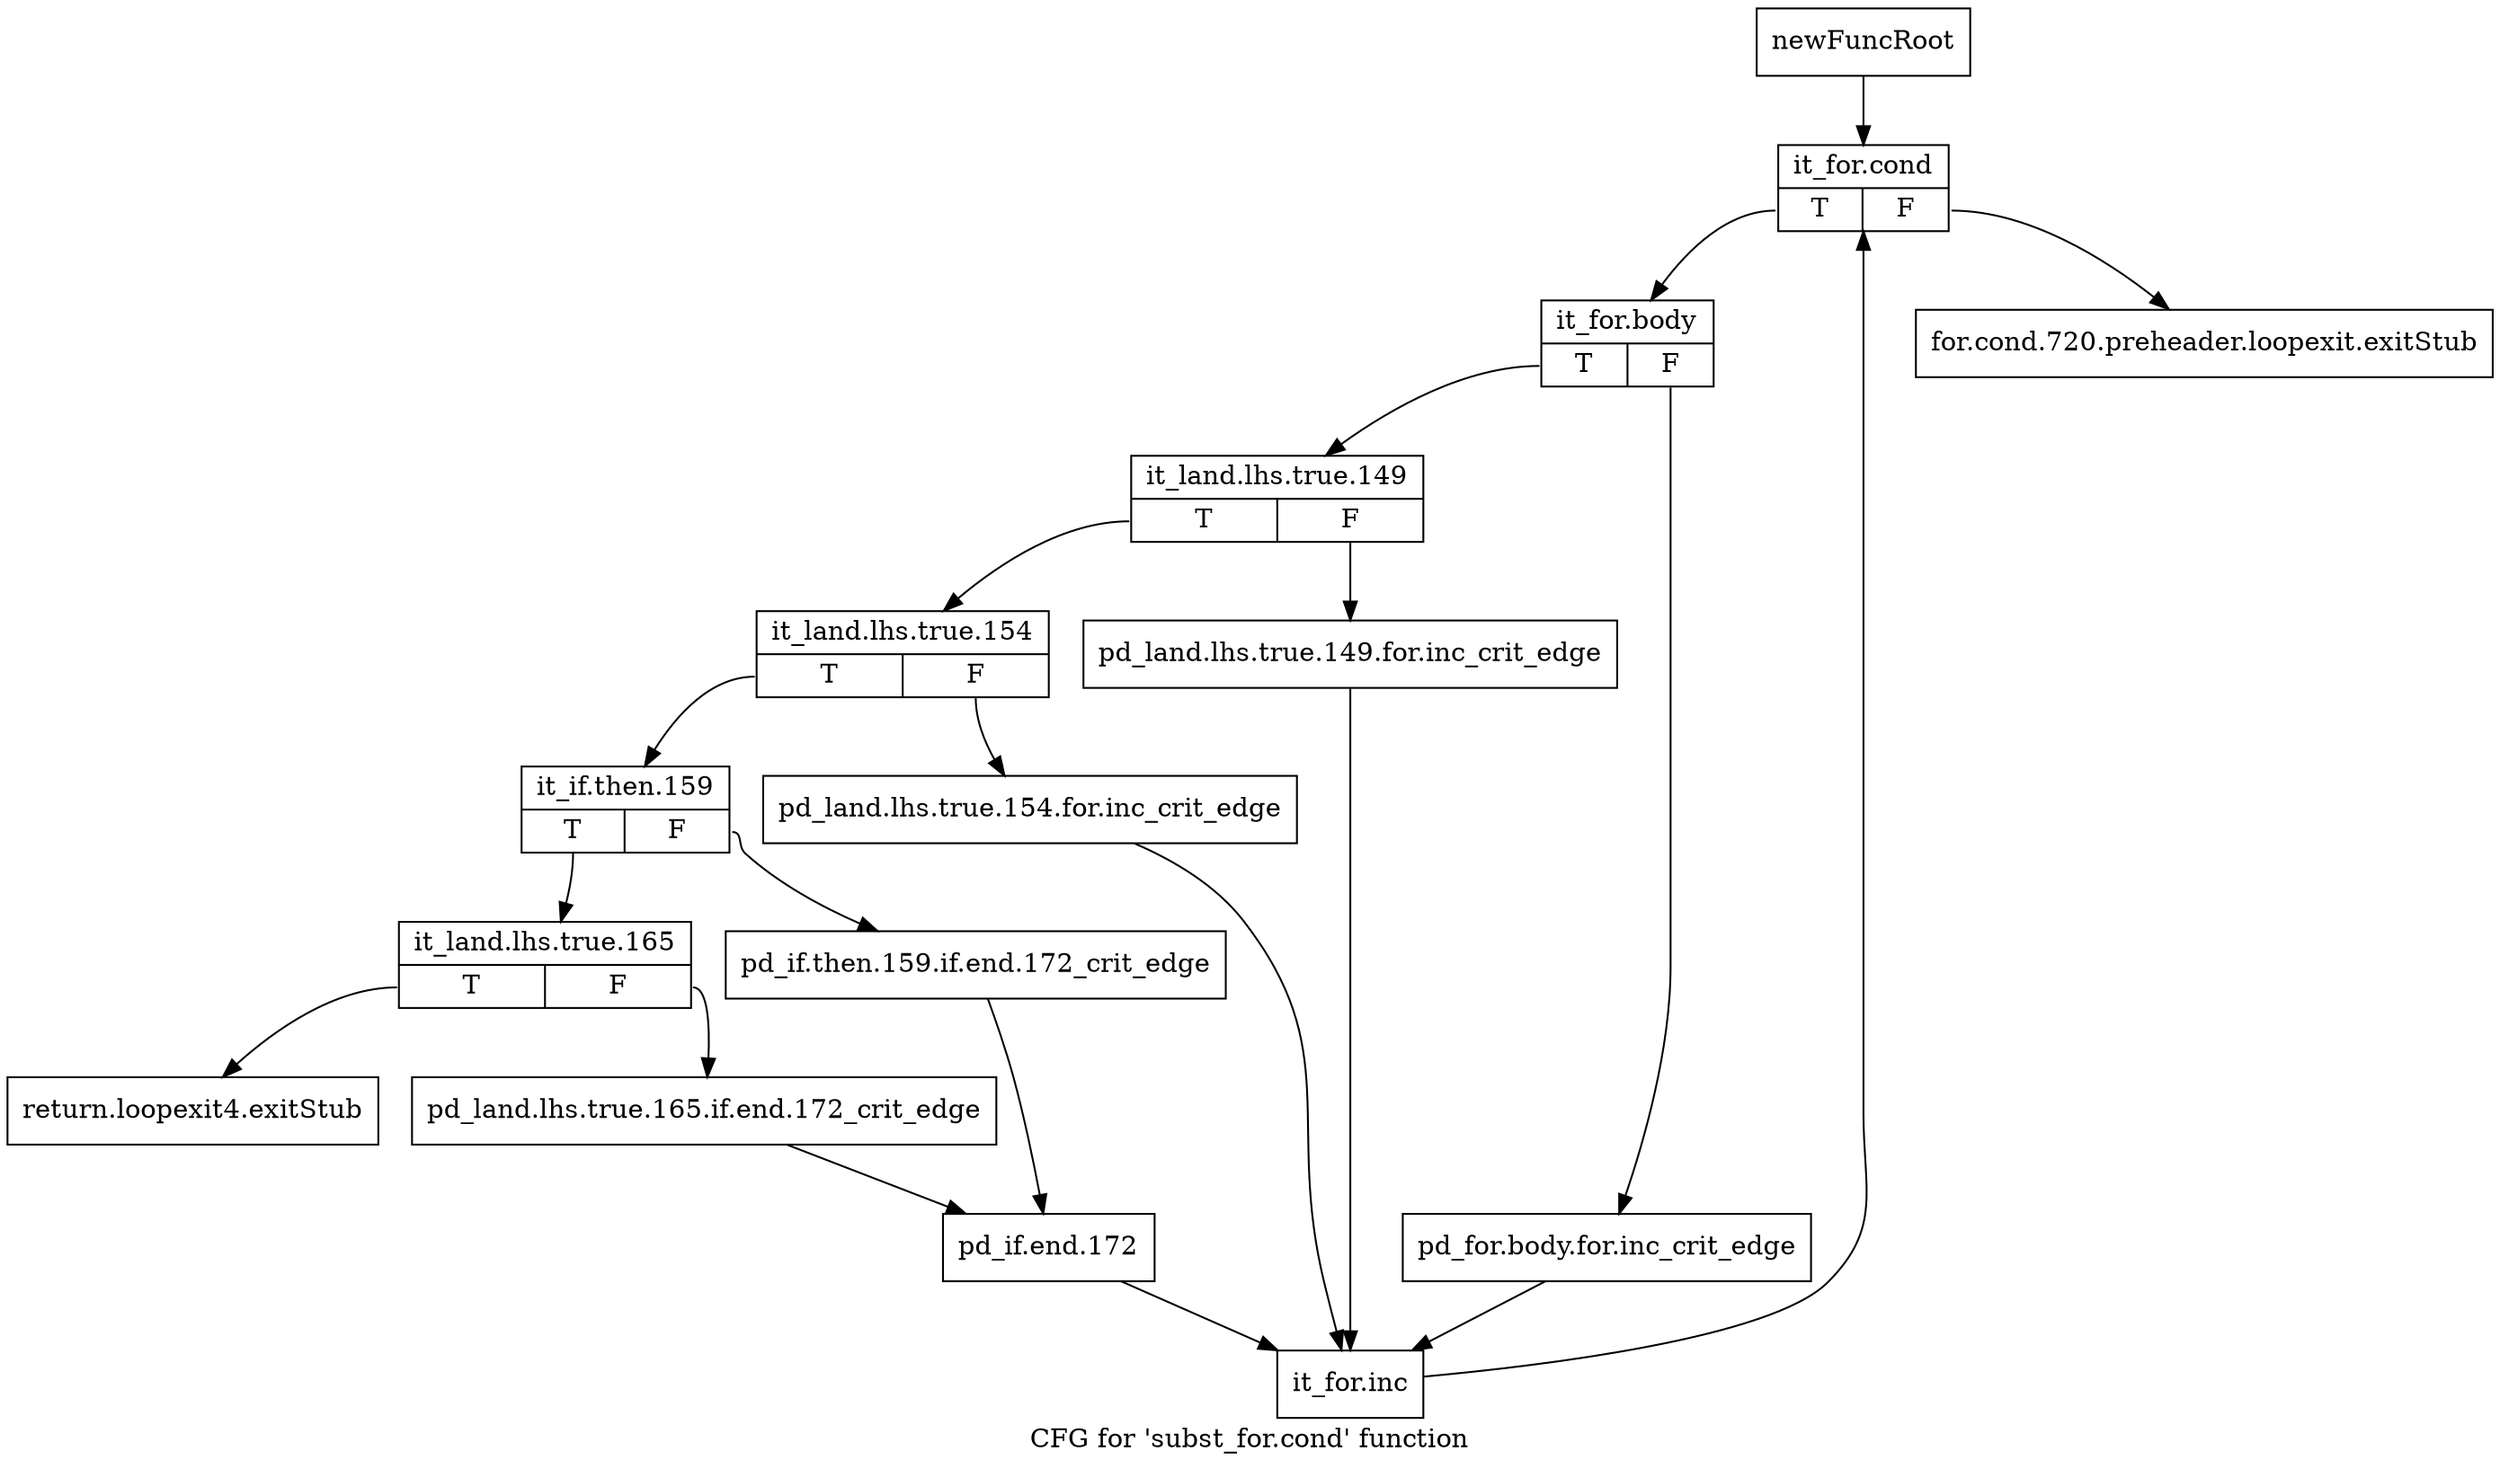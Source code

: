 digraph "CFG for 'subst_for.cond' function" {
	label="CFG for 'subst_for.cond' function";

	Node0xa6211e0 [shape=record,label="{newFuncRoot}"];
	Node0xa6211e0 -> Node0xa6212d0;
	Node0xa621230 [shape=record,label="{for.cond.720.preheader.loopexit.exitStub}"];
	Node0xa621280 [shape=record,label="{return.loopexit4.exitStub}"];
	Node0xa6212d0 [shape=record,label="{it_for.cond|{<s0>T|<s1>F}}"];
	Node0xa6212d0:s0 -> Node0xa621320;
	Node0xa6212d0:s1 -> Node0xa621230;
	Node0xa621320 [shape=record,label="{it_for.body|{<s0>T|<s1>F}}"];
	Node0xa621320:s0 -> Node0xa6213c0;
	Node0xa621320:s1 -> Node0xa621370;
	Node0xa621370 [shape=record,label="{pd_for.body.for.inc_crit_edge}"];
	Node0xa621370 -> Node0xa621690;
	Node0xa6213c0 [shape=record,label="{it_land.lhs.true.149|{<s0>T|<s1>F}}"];
	Node0xa6213c0:s0 -> Node0xa621460;
	Node0xa6213c0:s1 -> Node0xa621410;
	Node0xa621410 [shape=record,label="{pd_land.lhs.true.149.for.inc_crit_edge}"];
	Node0xa621410 -> Node0xa621690;
	Node0xa621460 [shape=record,label="{it_land.lhs.true.154|{<s0>T|<s1>F}}"];
	Node0xa621460:s0 -> Node0xa621500;
	Node0xa621460:s1 -> Node0xa6214b0;
	Node0xa6214b0 [shape=record,label="{pd_land.lhs.true.154.for.inc_crit_edge}"];
	Node0xa6214b0 -> Node0xa621690;
	Node0xa621500 [shape=record,label="{it_if.then.159|{<s0>T|<s1>F}}"];
	Node0xa621500:s0 -> Node0xa6215a0;
	Node0xa621500:s1 -> Node0xa621550;
	Node0xa621550 [shape=record,label="{pd_if.then.159.if.end.172_crit_edge}"];
	Node0xa621550 -> Node0xa621640;
	Node0xa6215a0 [shape=record,label="{it_land.lhs.true.165|{<s0>T|<s1>F}}"];
	Node0xa6215a0:s0 -> Node0xa621280;
	Node0xa6215a0:s1 -> Node0xa6215f0;
	Node0xa6215f0 [shape=record,label="{pd_land.lhs.true.165.if.end.172_crit_edge}"];
	Node0xa6215f0 -> Node0xa621640;
	Node0xa621640 [shape=record,label="{pd_if.end.172}"];
	Node0xa621640 -> Node0xa621690;
	Node0xa621690 [shape=record,label="{it_for.inc}"];
	Node0xa621690 -> Node0xa6212d0;
}
